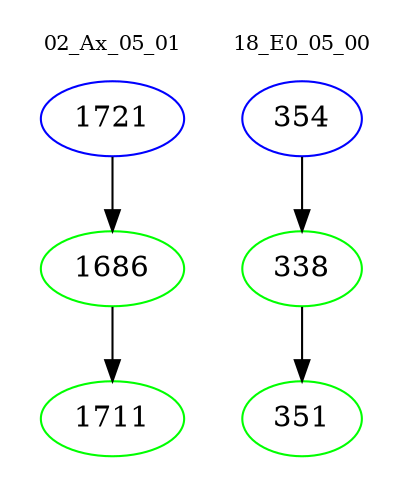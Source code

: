 digraph{
subgraph cluster_0 {
color = white
label = "02_Ax_05_01";
fontsize=10;
T0_1721 [label="1721", color="blue"]
T0_1721 -> T0_1686 [color="black"]
T0_1686 [label="1686", color="green"]
T0_1686 -> T0_1711 [color="black"]
T0_1711 [label="1711", color="green"]
}
subgraph cluster_1 {
color = white
label = "18_E0_05_00";
fontsize=10;
T1_354 [label="354", color="blue"]
T1_354 -> T1_338 [color="black"]
T1_338 [label="338", color="green"]
T1_338 -> T1_351 [color="black"]
T1_351 [label="351", color="green"]
}
}
